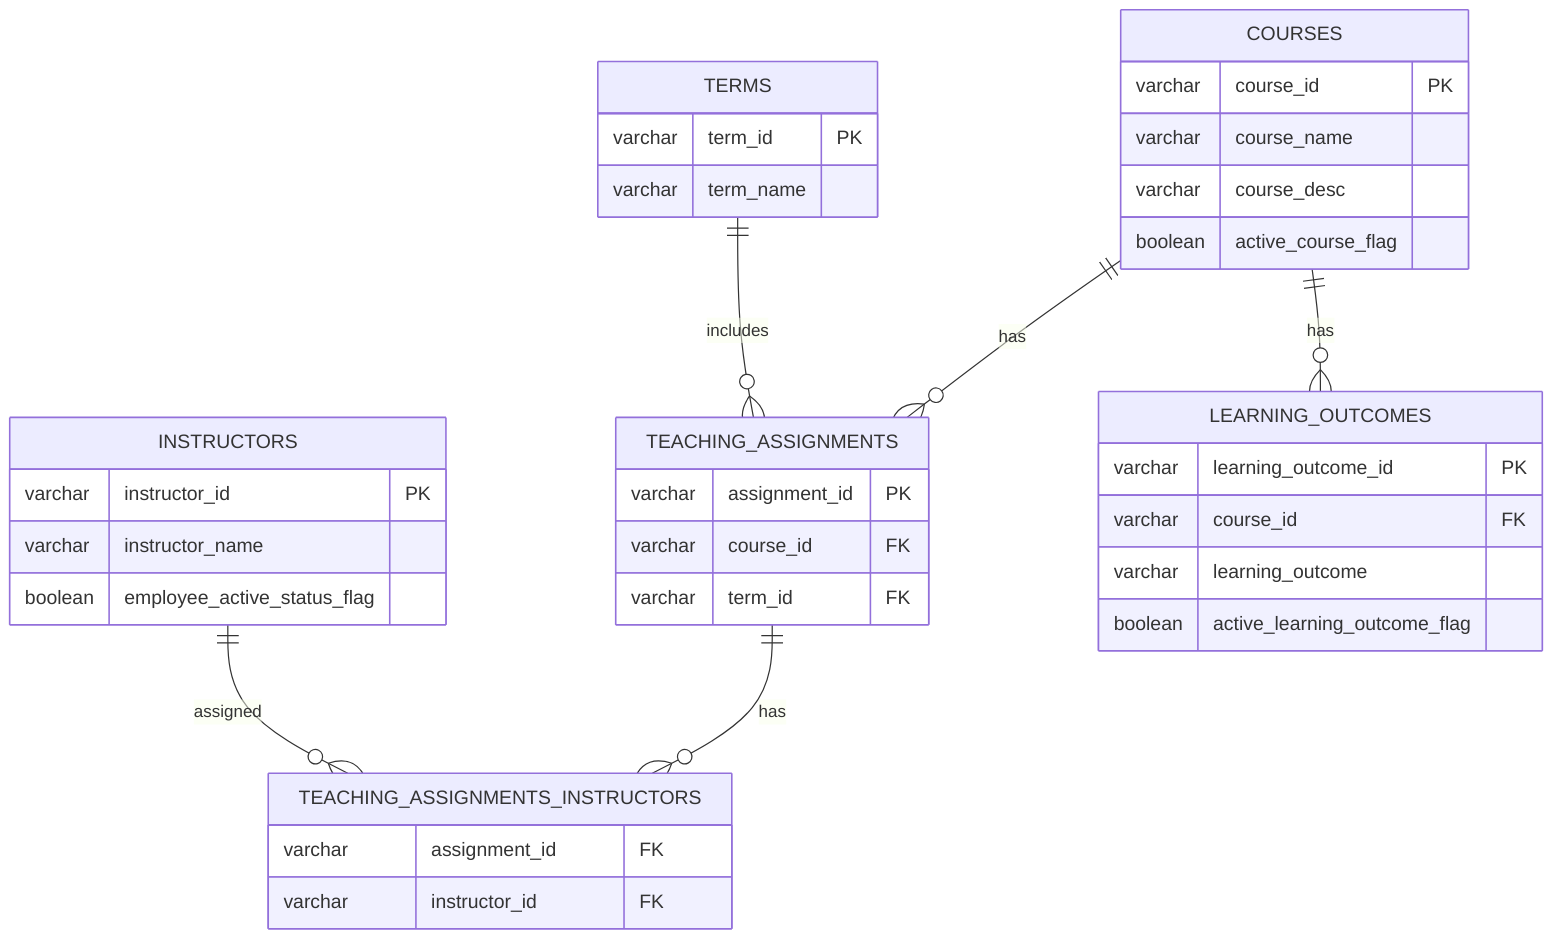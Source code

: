 erDiagram
    COURSES {
        varchar course_id PK
        varchar course_name
        varchar course_desc
        boolean active_course_flag
    }
    
    TERMS {
        varchar term_id PK
        varchar term_name
    }
    
    INSTRUCTORS {
        varchar instructor_id PK
        varchar instructor_name
        boolean employee_active_status_flag
    }
    
    TEACHING_ASSIGNMENTS {
        varchar assignment_id PK
        varchar course_id FK
        varchar term_id FK
    }
    
    LEARNING_OUTCOMES {
        varchar learning_outcome_id PK
        varchar course_id FK
        varchar learning_outcome
        boolean active_learning_outcome_flag
    }
    
    TEACHING_ASSIGNMENTS_INSTRUCTORS {
        varchar assignment_id FK
        varchar instructor_id FK
    }
    
    COURSES ||--o{ TEACHING_ASSIGNMENTS : has
    TERMS ||--o{ TEACHING_ASSIGNMENTS : includes
    COURSES ||--o{ LEARNING_OUTCOMES : has
    TEACHING_ASSIGNMENTS ||--o{ TEACHING_ASSIGNMENTS_INSTRUCTORS : has
    INSTRUCTORS ||--o{ TEACHING_ASSIGNMENTS_INSTRUCTORS : assigned